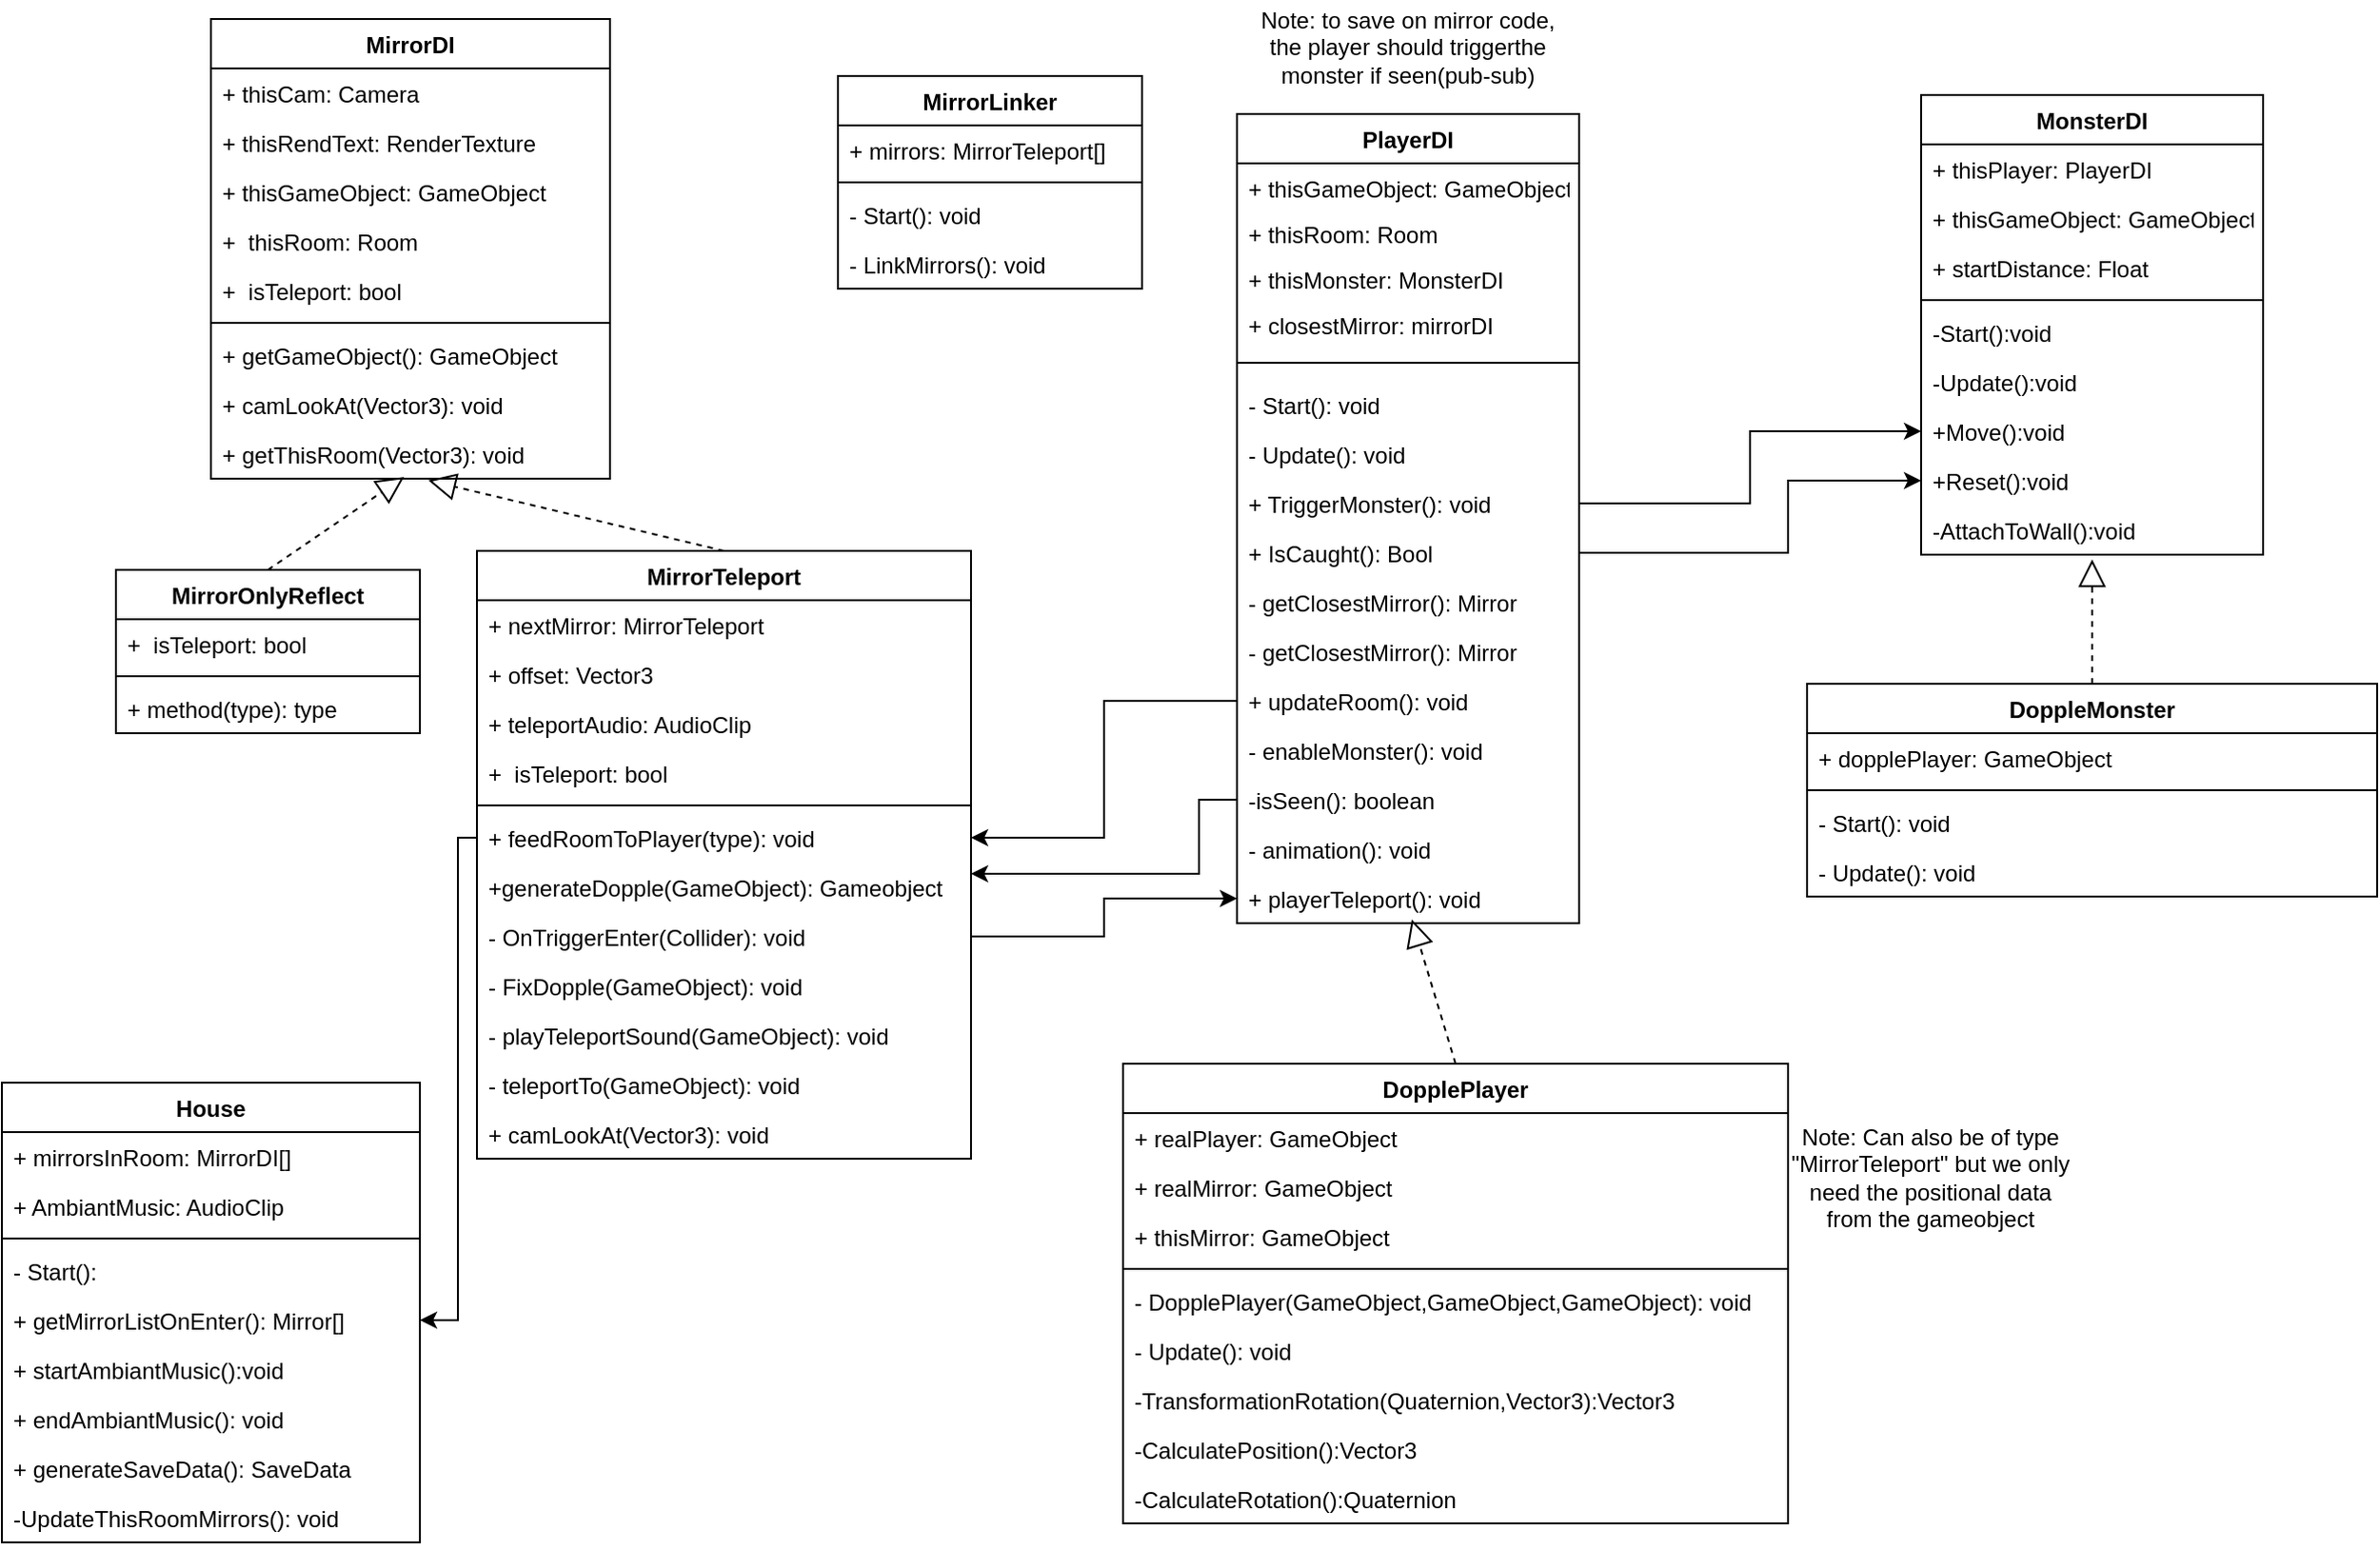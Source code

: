 <mxfile version="14.3.0" type="device"><diagram id="nJ942SDhwnBHYJwwD86z" name="Page-1"><mxGraphModel dx="1635" dy="913" grid="1" gridSize="10" guides="1" tooltips="1" connect="1" arrows="1" fold="1" page="1" pageScale="1" pageWidth="850" pageHeight="1100" math="0" shadow="0"><root><mxCell id="0"/><mxCell id="1" parent="0"/><mxCell id="qLceM-JtMyrUhUIBYfwf-1" value="MirrorDI" style="swimlane;fontStyle=1;align=center;verticalAlign=top;childLayout=stackLayout;horizontal=1;startSize=26;horizontalStack=0;resizeParent=1;resizeParentMax=0;resizeLast=0;collapsible=1;marginBottom=0;" parent="1" vertex="1"><mxGeometry x="150" y="230" width="210" height="242" as="geometry"/></mxCell><mxCell id="qLceM-JtMyrUhUIBYfwf-24" value="+ thisCam: Camera&#10;" style="text;strokeColor=none;fillColor=none;align=left;verticalAlign=top;spacingLeft=4;spacingRight=4;overflow=hidden;rotatable=0;points=[[0,0.5],[1,0.5]];portConstraint=eastwest;" parent="qLceM-JtMyrUhUIBYfwf-1" vertex="1"><mxGeometry y="26" width="210" height="26" as="geometry"/></mxCell><mxCell id="qLceM-JtMyrUhUIBYfwf-25" value="+ thisRendText: RenderTexture&#10;&#10;" style="text;strokeColor=none;fillColor=none;align=left;verticalAlign=top;spacingLeft=4;spacingRight=4;overflow=hidden;rotatable=0;points=[[0,0.5],[1,0.5]];portConstraint=eastwest;" parent="qLceM-JtMyrUhUIBYfwf-1" vertex="1"><mxGeometry y="52" width="210" height="26" as="geometry"/></mxCell><mxCell id="qLceM-JtMyrUhUIBYfwf-29" value="+ thisGameObject: GameObject&#10;&#10;" style="text;strokeColor=none;fillColor=none;align=left;verticalAlign=top;spacingLeft=4;spacingRight=4;overflow=hidden;rotatable=0;points=[[0,0.5],[1,0.5]];portConstraint=eastwest;" parent="qLceM-JtMyrUhUIBYfwf-1" vertex="1"><mxGeometry y="78" width="210" height="26" as="geometry"/></mxCell><mxCell id="qLceM-JtMyrUhUIBYfwf-97" value="+  thisRoom: Room&#10;&#10;" style="text;strokeColor=none;fillColor=none;align=left;verticalAlign=top;spacingLeft=4;spacingRight=4;overflow=hidden;rotatable=0;points=[[0,0.5],[1,0.5]];portConstraint=eastwest;" parent="qLceM-JtMyrUhUIBYfwf-1" vertex="1"><mxGeometry y="104" width="210" height="26" as="geometry"/></mxCell><mxCell id="qLceM-JtMyrUhUIBYfwf-149" value="+  isTeleport: bool&#10;&#10;" style="text;strokeColor=none;fillColor=none;align=left;verticalAlign=top;spacingLeft=4;spacingRight=4;overflow=hidden;rotatable=0;points=[[0,0.5],[1,0.5]];portConstraint=eastwest;" parent="qLceM-JtMyrUhUIBYfwf-1" vertex="1"><mxGeometry y="130" width="210" height="26" as="geometry"/></mxCell><mxCell id="qLceM-JtMyrUhUIBYfwf-3" value="" style="line;strokeWidth=1;fillColor=none;align=left;verticalAlign=middle;spacingTop=-1;spacingLeft=3;spacingRight=3;rotatable=0;labelPosition=right;points=[];portConstraint=eastwest;" parent="qLceM-JtMyrUhUIBYfwf-1" vertex="1"><mxGeometry y="156" width="210" height="8" as="geometry"/></mxCell><mxCell id="qLceM-JtMyrUhUIBYfwf-4" value="+ getGameObject(): GameObject" style="text;strokeColor=none;fillColor=none;align=left;verticalAlign=top;spacingLeft=4;spacingRight=4;overflow=hidden;rotatable=0;points=[[0,0.5],[1,0.5]];portConstraint=eastwest;" parent="qLceM-JtMyrUhUIBYfwf-1" vertex="1"><mxGeometry y="164" width="210" height="26" as="geometry"/></mxCell><mxCell id="qLceM-JtMyrUhUIBYfwf-33" value="+ camLookAt(Vector3): void" style="text;strokeColor=none;fillColor=none;align=left;verticalAlign=top;spacingLeft=4;spacingRight=4;overflow=hidden;rotatable=0;points=[[0,0.5],[1,0.5]];portConstraint=eastwest;" parent="qLceM-JtMyrUhUIBYfwf-1" vertex="1"><mxGeometry y="190" width="210" height="26" as="geometry"/></mxCell><mxCell id="qLceM-JtMyrUhUIBYfwf-54" value="+ getThisRoom(Vector3): void" style="text;strokeColor=none;fillColor=none;align=left;verticalAlign=top;spacingLeft=4;spacingRight=4;overflow=hidden;rotatable=0;points=[[0,0.5],[1,0.5]];portConstraint=eastwest;" parent="qLceM-JtMyrUhUIBYfwf-1" vertex="1"><mxGeometry y="216" width="210" height="26" as="geometry"/></mxCell><mxCell id="qLceM-JtMyrUhUIBYfwf-5" value="PlayerDI" style="swimlane;fontStyle=1;align=center;verticalAlign=top;childLayout=stackLayout;horizontal=1;startSize=26;horizontalStack=0;resizeParent=1;resizeParentMax=0;resizeLast=0;collapsible=1;marginBottom=0;" parent="1" vertex="1"><mxGeometry x="690" y="280" width="180" height="426" as="geometry"/></mxCell><mxCell id="qLceM-JtMyrUhUIBYfwf-22" value="+ thisGameObject: GameObject" style="text;strokeColor=none;fillColor=none;align=left;verticalAlign=top;spacingLeft=4;spacingRight=4;overflow=hidden;rotatable=0;points=[[0,0.5],[1,0.5]];portConstraint=eastwest;" parent="qLceM-JtMyrUhUIBYfwf-5" vertex="1"><mxGeometry y="26" width="180" height="24" as="geometry"/></mxCell><mxCell id="qLceM-JtMyrUhUIBYfwf-35" value="+ thisRoom: Room" style="text;strokeColor=none;fillColor=none;align=left;verticalAlign=top;spacingLeft=4;spacingRight=4;overflow=hidden;rotatable=0;points=[[0,0.5],[1,0.5]];portConstraint=eastwest;" parent="qLceM-JtMyrUhUIBYfwf-5" vertex="1"><mxGeometry y="50" width="180" height="24" as="geometry"/></mxCell><mxCell id="qLceM-JtMyrUhUIBYfwf-86" value="+ thisMonster: MonsterDI" style="text;strokeColor=none;fillColor=none;align=left;verticalAlign=top;spacingLeft=4;spacingRight=4;overflow=hidden;rotatable=0;points=[[0,0.5],[1,0.5]];portConstraint=eastwest;" parent="qLceM-JtMyrUhUIBYfwf-5" vertex="1"><mxGeometry y="74" width="180" height="24" as="geometry"/></mxCell><mxCell id="3SAi5THPLSk2lk0OwCvM-1" value="+ closestMirror: mirrorDI" style="text;strokeColor=none;fillColor=none;align=left;verticalAlign=top;spacingLeft=4;spacingRight=4;overflow=hidden;rotatable=0;points=[[0,0.5],[1,0.5]];portConstraint=eastwest;" vertex="1" parent="qLceM-JtMyrUhUIBYfwf-5"><mxGeometry y="98" width="180" height="24" as="geometry"/></mxCell><mxCell id="qLceM-JtMyrUhUIBYfwf-7" value="" style="line;strokeWidth=1;fillColor=none;align=left;verticalAlign=middle;spacingTop=-1;spacingLeft=3;spacingRight=3;rotatable=0;labelPosition=right;points=[];portConstraint=eastwest;" parent="qLceM-JtMyrUhUIBYfwf-5" vertex="1"><mxGeometry y="122" width="180" height="18" as="geometry"/></mxCell><mxCell id="qLceM-JtMyrUhUIBYfwf-45" value="- Start(): void" style="text;strokeColor=none;fillColor=none;align=left;verticalAlign=top;spacingLeft=4;spacingRight=4;overflow=hidden;rotatable=0;points=[[0,0.5],[1,0.5]];portConstraint=eastwest;" parent="qLceM-JtMyrUhUIBYfwf-5" vertex="1"><mxGeometry y="140" width="180" height="26" as="geometry"/></mxCell><mxCell id="qLceM-JtMyrUhUIBYfwf-44" value="- Update(): void" style="text;strokeColor=none;fillColor=none;align=left;verticalAlign=top;spacingLeft=4;spacingRight=4;overflow=hidden;rotatable=0;points=[[0,0.5],[1,0.5]];portConstraint=eastwest;" parent="qLceM-JtMyrUhUIBYfwf-5" vertex="1"><mxGeometry y="166" width="180" height="26" as="geometry"/></mxCell><mxCell id="qLceM-JtMyrUhUIBYfwf-8" value="+ TriggerMonster(): void" style="text;strokeColor=none;fillColor=none;align=left;verticalAlign=top;spacingLeft=4;spacingRight=4;overflow=hidden;rotatable=0;points=[[0,0.5],[1,0.5]];portConstraint=eastwest;" parent="qLceM-JtMyrUhUIBYfwf-5" vertex="1"><mxGeometry y="192" width="180" height="26" as="geometry"/></mxCell><mxCell id="qLceM-JtMyrUhUIBYfwf-127" value="+ IsCaught(): Bool" style="text;strokeColor=none;fillColor=none;align=left;verticalAlign=top;spacingLeft=4;spacingRight=4;overflow=hidden;rotatable=0;points=[[0,0.5],[1,0.5]];portConstraint=eastwest;" parent="qLceM-JtMyrUhUIBYfwf-5" vertex="1"><mxGeometry y="218" width="180" height="26" as="geometry"/></mxCell><mxCell id="qLceM-JtMyrUhUIBYfwf-28" value="- getClosestMirror(): Mirror" style="text;strokeColor=none;fillColor=none;align=left;verticalAlign=top;spacingLeft=4;spacingRight=4;overflow=hidden;rotatable=0;points=[[0,0.5],[1,0.5]];portConstraint=eastwest;" parent="qLceM-JtMyrUhUIBYfwf-5" vertex="1"><mxGeometry y="244" width="180" height="26" as="geometry"/></mxCell><mxCell id="qLceM-JtMyrUhUIBYfwf-34" value="- getClosestMirror(): Mirror" style="text;strokeColor=none;fillColor=none;align=left;verticalAlign=top;spacingLeft=4;spacingRight=4;overflow=hidden;rotatable=0;points=[[0,0.5],[1,0.5]];portConstraint=eastwest;" parent="qLceM-JtMyrUhUIBYfwf-5" vertex="1"><mxGeometry y="270" width="180" height="26" as="geometry"/></mxCell><mxCell id="qLceM-JtMyrUhUIBYfwf-49" value="+ updateRoom(): void" style="text;strokeColor=none;fillColor=none;align=left;verticalAlign=top;spacingLeft=4;spacingRight=4;overflow=hidden;rotatable=0;points=[[0,0.5],[1,0.5]];portConstraint=eastwest;" parent="qLceM-JtMyrUhUIBYfwf-5" vertex="1"><mxGeometry y="296" width="180" height="26" as="geometry"/></mxCell><mxCell id="qLceM-JtMyrUhUIBYfwf-119" value="- enableMonster(): void" style="text;strokeColor=none;fillColor=none;align=left;verticalAlign=top;spacingLeft=4;spacingRight=4;overflow=hidden;rotatable=0;points=[[0,0.5],[1,0.5]];portConstraint=eastwest;" parent="qLceM-JtMyrUhUIBYfwf-5" vertex="1"><mxGeometry y="322" width="180" height="26" as="geometry"/></mxCell><mxCell id="qLceM-JtMyrUhUIBYfwf-9" value="-isSeen(): boolean" style="text;strokeColor=none;fillColor=none;align=left;verticalAlign=top;spacingLeft=4;spacingRight=4;overflow=hidden;rotatable=0;points=[[0,0.5],[1,0.5]];portConstraint=eastwest;" parent="qLceM-JtMyrUhUIBYfwf-5" vertex="1"><mxGeometry y="348" width="180" height="26" as="geometry"/></mxCell><mxCell id="qLceM-JtMyrUhUIBYfwf-120" value="- animation(): void" style="text;strokeColor=none;fillColor=none;align=left;verticalAlign=top;spacingLeft=4;spacingRight=4;overflow=hidden;rotatable=0;points=[[0,0.5],[1,0.5]];portConstraint=eastwest;" parent="qLceM-JtMyrUhUIBYfwf-5" vertex="1"><mxGeometry y="374" width="180" height="26" as="geometry"/></mxCell><mxCell id="qLceM-JtMyrUhUIBYfwf-153" value="+ playerTeleport(): void" style="text;strokeColor=none;fillColor=none;align=left;verticalAlign=top;spacingLeft=4;spacingRight=4;overflow=hidden;rotatable=0;points=[[0,0.5],[1,0.5]];portConstraint=eastwest;" parent="qLceM-JtMyrUhUIBYfwf-5" vertex="1"><mxGeometry y="400" width="180" height="26" as="geometry"/></mxCell><mxCell id="qLceM-JtMyrUhUIBYfwf-27" value="Note: to save on mirror code, the player should triggerthe monster if seen(pub-sub)" style="text;html=1;strokeColor=none;fillColor=none;align=center;verticalAlign=middle;whiteSpace=wrap;rounded=0;" parent="1" vertex="1"><mxGeometry x="695" y="220" width="170" height="50" as="geometry"/></mxCell><mxCell id="qLceM-JtMyrUhUIBYfwf-36" value="House" style="swimlane;fontStyle=1;align=center;verticalAlign=top;childLayout=stackLayout;horizontal=1;startSize=26;horizontalStack=0;resizeParent=1;resizeParentMax=0;resizeLast=0;collapsible=1;marginBottom=0;" parent="1" vertex="1"><mxGeometry x="40" y="790" width="220" height="242" as="geometry"/></mxCell><mxCell id="qLceM-JtMyrUhUIBYfwf-37" value="+ mirrorsInRoom: MirrorDI[]" style="text;strokeColor=none;fillColor=none;align=left;verticalAlign=top;spacingLeft=4;spacingRight=4;overflow=hidden;rotatable=0;points=[[0,0.5],[1,0.5]];portConstraint=eastwest;" parent="qLceM-JtMyrUhUIBYfwf-36" vertex="1"><mxGeometry y="26" width="220" height="26" as="geometry"/></mxCell><mxCell id="qLceM-JtMyrUhUIBYfwf-50" value="+ AmbiantMusic: AudioClip" style="text;strokeColor=none;fillColor=none;align=left;verticalAlign=top;spacingLeft=4;spacingRight=4;overflow=hidden;rotatable=0;points=[[0,0.5],[1,0.5]];portConstraint=eastwest;" parent="qLceM-JtMyrUhUIBYfwf-36" vertex="1"><mxGeometry y="52" width="220" height="26" as="geometry"/></mxCell><mxCell id="qLceM-JtMyrUhUIBYfwf-38" value="" style="line;strokeWidth=1;fillColor=none;align=left;verticalAlign=middle;spacingTop=-1;spacingLeft=3;spacingRight=3;rotatable=0;labelPosition=right;points=[];portConstraint=eastwest;" parent="qLceM-JtMyrUhUIBYfwf-36" vertex="1"><mxGeometry y="78" width="220" height="8" as="geometry"/></mxCell><mxCell id="qLceM-JtMyrUhUIBYfwf-39" value="- Start(): " style="text;strokeColor=none;fillColor=none;align=left;verticalAlign=top;spacingLeft=4;spacingRight=4;overflow=hidden;rotatable=0;points=[[0,0.5],[1,0.5]];portConstraint=eastwest;" parent="qLceM-JtMyrUhUIBYfwf-36" vertex="1"><mxGeometry y="86" width="220" height="26" as="geometry"/></mxCell><mxCell id="qLceM-JtMyrUhUIBYfwf-99" value="+ getMirrorListOnEnter(): Mirror[]" style="text;strokeColor=none;fillColor=none;align=left;verticalAlign=top;spacingLeft=4;spacingRight=4;overflow=hidden;rotatable=0;points=[[0,0.5],[1,0.5]];portConstraint=eastwest;" parent="qLceM-JtMyrUhUIBYfwf-36" vertex="1"><mxGeometry y="112" width="220" height="26" as="geometry"/></mxCell><mxCell id="qLceM-JtMyrUhUIBYfwf-51" value="+ startAmbiantMusic():void" style="text;strokeColor=none;fillColor=none;align=left;verticalAlign=top;spacingLeft=4;spacingRight=4;overflow=hidden;rotatable=0;points=[[0,0.5],[1,0.5]];portConstraint=eastwest;" parent="qLceM-JtMyrUhUIBYfwf-36" vertex="1"><mxGeometry y="138" width="220" height="26" as="geometry"/></mxCell><mxCell id="qLceM-JtMyrUhUIBYfwf-52" value="+ endAmbiantMusic(): void&#10;" style="text;strokeColor=none;fillColor=none;align=left;verticalAlign=top;spacingLeft=4;spacingRight=4;overflow=hidden;rotatable=0;points=[[0,0.5],[1,0.5]];portConstraint=eastwest;" parent="qLceM-JtMyrUhUIBYfwf-36" vertex="1"><mxGeometry y="164" width="220" height="26" as="geometry"/></mxCell><mxCell id="qLceM-JtMyrUhUIBYfwf-63" value="+ generateSaveData(): SaveData&#10;" style="text;strokeColor=none;fillColor=none;align=left;verticalAlign=top;spacingLeft=4;spacingRight=4;overflow=hidden;rotatable=0;points=[[0,0.5],[1,0.5]];portConstraint=eastwest;" parent="qLceM-JtMyrUhUIBYfwf-36" vertex="1"><mxGeometry y="190" width="220" height="26" as="geometry"/></mxCell><mxCell id="qLceM-JtMyrUhUIBYfwf-98" value="-UpdateThisRoomMirrors(): void&#10;" style="text;strokeColor=none;fillColor=none;align=left;verticalAlign=top;spacingLeft=4;spacingRight=4;overflow=hidden;rotatable=0;points=[[0,0.5],[1,0.5]];portConstraint=eastwest;" parent="qLceM-JtMyrUhUIBYfwf-36" vertex="1"><mxGeometry y="216" width="220" height="26" as="geometry"/></mxCell><mxCell id="qLceM-JtMyrUhUIBYfwf-40" value="MirrorTeleport" style="swimlane;fontStyle=1;align=center;verticalAlign=top;childLayout=stackLayout;horizontal=1;startSize=26;horizontalStack=0;resizeParent=1;resizeParentMax=0;resizeLast=0;collapsible=1;marginBottom=0;" parent="1" vertex="1"><mxGeometry x="290" y="510" width="260" height="320" as="geometry"/></mxCell><mxCell id="qLceM-JtMyrUhUIBYfwf-48" value="+ nextMirror: MirrorTeleport" style="text;strokeColor=none;fillColor=none;align=left;verticalAlign=top;spacingLeft=4;spacingRight=4;overflow=hidden;rotatable=0;points=[[0,0.5],[1,0.5]];portConstraint=eastwest;" parent="qLceM-JtMyrUhUIBYfwf-40" vertex="1"><mxGeometry y="26" width="260" height="26" as="geometry"/></mxCell><mxCell id="qLceM-JtMyrUhUIBYfwf-41" value="+ offset: Vector3" style="text;strokeColor=none;fillColor=none;align=left;verticalAlign=top;spacingLeft=4;spacingRight=4;overflow=hidden;rotatable=0;points=[[0,0.5],[1,0.5]];portConstraint=eastwest;" parent="qLceM-JtMyrUhUIBYfwf-40" vertex="1"><mxGeometry y="52" width="260" height="26" as="geometry"/></mxCell><mxCell id="qLceM-JtMyrUhUIBYfwf-53" value="+ teleportAudio: AudioClip" style="text;strokeColor=none;fillColor=none;align=left;verticalAlign=top;spacingLeft=4;spacingRight=4;overflow=hidden;rotatable=0;points=[[0,0.5],[1,0.5]];portConstraint=eastwest;" parent="qLceM-JtMyrUhUIBYfwf-40" vertex="1"><mxGeometry y="78" width="260" height="26" as="geometry"/></mxCell><mxCell id="3SAi5THPLSk2lk0OwCvM-2" value="+  isTeleport: bool&#10;" style="text;strokeColor=none;fillColor=none;align=left;verticalAlign=top;spacingLeft=4;spacingRight=4;overflow=hidden;rotatable=0;points=[[0,0.5],[1,0.5]];portConstraint=eastwest;" vertex="1" parent="qLceM-JtMyrUhUIBYfwf-40"><mxGeometry y="104" width="260" height="26" as="geometry"/></mxCell><mxCell id="qLceM-JtMyrUhUIBYfwf-42" value="" style="line;strokeWidth=1;fillColor=none;align=left;verticalAlign=middle;spacingTop=-1;spacingLeft=3;spacingRight=3;rotatable=0;labelPosition=right;points=[];portConstraint=eastwest;" parent="qLceM-JtMyrUhUIBYfwf-40" vertex="1"><mxGeometry y="130" width="260" height="8" as="geometry"/></mxCell><mxCell id="qLceM-JtMyrUhUIBYfwf-43" value="+ feedRoomToPlayer(type): void" style="text;strokeColor=none;fillColor=none;align=left;verticalAlign=top;spacingLeft=4;spacingRight=4;overflow=hidden;rotatable=0;points=[[0,0.5],[1,0.5]];portConstraint=eastwest;" parent="qLceM-JtMyrUhUIBYfwf-40" vertex="1"><mxGeometry y="138" width="260" height="26" as="geometry"/></mxCell><mxCell id="qLceM-JtMyrUhUIBYfwf-61" value="+generateDopple(GameObject): Gameobject" style="text;strokeColor=none;fillColor=none;align=left;verticalAlign=top;spacingLeft=4;spacingRight=4;overflow=hidden;rotatable=0;points=[[0,0.5],[1,0.5]];portConstraint=eastwest;" parent="qLceM-JtMyrUhUIBYfwf-40" vertex="1"><mxGeometry y="164" width="260" height="26" as="geometry"/></mxCell><mxCell id="qLceM-JtMyrUhUIBYfwf-46" value="- OnTriggerEnter(Collider): void" style="text;strokeColor=none;fillColor=none;align=left;verticalAlign=top;spacingLeft=4;spacingRight=4;overflow=hidden;rotatable=0;points=[[0,0.5],[1,0.5]];portConstraint=eastwest;" parent="qLceM-JtMyrUhUIBYfwf-40" vertex="1"><mxGeometry y="190" width="260" height="26" as="geometry"/></mxCell><mxCell id="qLceM-JtMyrUhUIBYfwf-62" value="- FixDopple(GameObject): void" style="text;strokeColor=none;fillColor=none;align=left;verticalAlign=top;spacingLeft=4;spacingRight=4;overflow=hidden;rotatable=0;points=[[0,0.5],[1,0.5]];portConstraint=eastwest;" parent="qLceM-JtMyrUhUIBYfwf-40" vertex="1"><mxGeometry y="216" width="260" height="26" as="geometry"/></mxCell><mxCell id="qLceM-JtMyrUhUIBYfwf-140" value="- playTeleportSound(GameObject): void" style="text;strokeColor=none;fillColor=none;align=left;verticalAlign=top;spacingLeft=4;spacingRight=4;overflow=hidden;rotatable=0;points=[[0,0.5],[1,0.5]];portConstraint=eastwest;" parent="qLceM-JtMyrUhUIBYfwf-40" vertex="1"><mxGeometry y="242" width="260" height="26" as="geometry"/></mxCell><mxCell id="qLceM-JtMyrUhUIBYfwf-152" value="- teleportTo(GameObject): void" style="text;strokeColor=none;fillColor=none;align=left;verticalAlign=top;spacingLeft=4;spacingRight=4;overflow=hidden;rotatable=0;points=[[0,0.5],[1,0.5]];portConstraint=eastwest;" parent="qLceM-JtMyrUhUIBYfwf-40" vertex="1"><mxGeometry y="268" width="260" height="26" as="geometry"/></mxCell><mxCell id="3SAi5THPLSk2lk0OwCvM-4" value="+ camLookAt(Vector3): void" style="text;strokeColor=none;fillColor=none;align=left;verticalAlign=top;spacingLeft=4;spacingRight=4;overflow=hidden;rotatable=0;points=[[0,0.5],[1,0.5]];portConstraint=eastwest;" vertex="1" parent="qLceM-JtMyrUhUIBYfwf-40"><mxGeometry y="294" width="260" height="26" as="geometry"/></mxCell><mxCell id="qLceM-JtMyrUhUIBYfwf-67" value="DoppleMonster" style="swimlane;fontStyle=1;align=center;verticalAlign=top;childLayout=stackLayout;horizontal=1;startSize=26;horizontalStack=0;resizeParent=1;resizeParentMax=0;resizeLast=0;collapsible=1;marginBottom=0;" parent="1" vertex="1"><mxGeometry x="990" y="580" width="300" height="112" as="geometry"/></mxCell><mxCell id="qLceM-JtMyrUhUIBYfwf-102" value="+ dopplePlayer: GameObject&#10;" style="text;strokeColor=none;fillColor=none;align=left;verticalAlign=top;spacingLeft=4;spacingRight=4;overflow=hidden;rotatable=0;points=[[0,0.5],[1,0.5]];portConstraint=eastwest;" parent="qLceM-JtMyrUhUIBYfwf-67" vertex="1"><mxGeometry y="26" width="300" height="26" as="geometry"/></mxCell><mxCell id="qLceM-JtMyrUhUIBYfwf-69" value="" style="line;strokeWidth=1;fillColor=none;align=left;verticalAlign=middle;spacingTop=-1;spacingLeft=3;spacingRight=3;rotatable=0;labelPosition=right;points=[];portConstraint=eastwest;" parent="qLceM-JtMyrUhUIBYfwf-67" vertex="1"><mxGeometry y="52" width="300" height="8" as="geometry"/></mxCell><mxCell id="qLceM-JtMyrUhUIBYfwf-70" value="- Start(): void" style="text;strokeColor=none;fillColor=none;align=left;verticalAlign=top;spacingLeft=4;spacingRight=4;overflow=hidden;rotatable=0;points=[[0,0.5],[1,0.5]];portConstraint=eastwest;" parent="qLceM-JtMyrUhUIBYfwf-67" vertex="1"><mxGeometry y="60" width="300" height="26" as="geometry"/></mxCell><mxCell id="qLceM-JtMyrUhUIBYfwf-83" value="- Update(): void" style="text;strokeColor=none;fillColor=none;align=left;verticalAlign=top;spacingLeft=4;spacingRight=4;overflow=hidden;rotatable=0;points=[[0,0.5],[1,0.5]];portConstraint=eastwest;" parent="qLceM-JtMyrUhUIBYfwf-67" vertex="1"><mxGeometry y="86" width="300" height="26" as="geometry"/></mxCell><mxCell id="qLceM-JtMyrUhUIBYfwf-77" value="MonsterDI" style="swimlane;fontStyle=1;align=center;verticalAlign=top;childLayout=stackLayout;horizontal=1;startSize=26;horizontalStack=0;resizeParent=1;resizeParentMax=0;resizeLast=0;collapsible=1;marginBottom=0;" parent="1" vertex="1"><mxGeometry x="1050" y="270" width="180" height="242" as="geometry"/></mxCell><mxCell id="qLceM-JtMyrUhUIBYfwf-78" value="+ thisPlayer: PlayerDI" style="text;strokeColor=none;fillColor=none;align=left;verticalAlign=top;spacingLeft=4;spacingRight=4;overflow=hidden;rotatable=0;points=[[0,0.5],[1,0.5]];portConstraint=eastwest;" parent="qLceM-JtMyrUhUIBYfwf-77" vertex="1"><mxGeometry y="26" width="180" height="26" as="geometry"/></mxCell><mxCell id="qLceM-JtMyrUhUIBYfwf-87" value="+ thisGameObject: GameObject" style="text;strokeColor=none;fillColor=none;align=left;verticalAlign=top;spacingLeft=4;spacingRight=4;overflow=hidden;rotatable=0;points=[[0,0.5],[1,0.5]];portConstraint=eastwest;" parent="qLceM-JtMyrUhUIBYfwf-77" vertex="1"><mxGeometry y="52" width="180" height="26" as="geometry"/></mxCell><mxCell id="qLceM-JtMyrUhUIBYfwf-123" value="+ startDistance: Float" style="text;strokeColor=none;fillColor=none;align=left;verticalAlign=top;spacingLeft=4;spacingRight=4;overflow=hidden;rotatable=0;points=[[0,0.5],[1,0.5]];portConstraint=eastwest;" parent="qLceM-JtMyrUhUIBYfwf-77" vertex="1"><mxGeometry y="78" width="180" height="26" as="geometry"/></mxCell><mxCell id="qLceM-JtMyrUhUIBYfwf-79" value="" style="line;strokeWidth=1;fillColor=none;align=left;verticalAlign=middle;spacingTop=-1;spacingLeft=3;spacingRight=3;rotatable=0;labelPosition=right;points=[];portConstraint=eastwest;" parent="qLceM-JtMyrUhUIBYfwf-77" vertex="1"><mxGeometry y="104" width="180" height="8" as="geometry"/></mxCell><mxCell id="qLceM-JtMyrUhUIBYfwf-80" value="-Start():void" style="text;strokeColor=none;fillColor=none;align=left;verticalAlign=top;spacingLeft=4;spacingRight=4;overflow=hidden;rotatable=0;points=[[0,0.5],[1,0.5]];portConstraint=eastwest;" parent="qLceM-JtMyrUhUIBYfwf-77" vertex="1"><mxGeometry y="112" width="180" height="26" as="geometry"/></mxCell><mxCell id="qLceM-JtMyrUhUIBYfwf-84" value="-Update():void" style="text;strokeColor=none;fillColor=none;align=left;verticalAlign=top;spacingLeft=4;spacingRight=4;overflow=hidden;rotatable=0;points=[[0,0.5],[1,0.5]];portConstraint=eastwest;" parent="qLceM-JtMyrUhUIBYfwf-77" vertex="1"><mxGeometry y="138" width="180" height="26" as="geometry"/></mxCell><mxCell id="qLceM-JtMyrUhUIBYfwf-82" value="+Move():void" style="text;strokeColor=none;fillColor=none;align=left;verticalAlign=top;spacingLeft=4;spacingRight=4;overflow=hidden;rotatable=0;points=[[0,0.5],[1,0.5]];portConstraint=eastwest;" parent="qLceM-JtMyrUhUIBYfwf-77" vertex="1"><mxGeometry y="164" width="180" height="26" as="geometry"/></mxCell><mxCell id="qLceM-JtMyrUhUIBYfwf-81" value="+Reset():void" style="text;strokeColor=none;fillColor=none;align=left;verticalAlign=top;spacingLeft=4;spacingRight=4;overflow=hidden;rotatable=0;points=[[0,0.5],[1,0.5]];portConstraint=eastwest;" parent="qLceM-JtMyrUhUIBYfwf-77" vertex="1"><mxGeometry y="190" width="180" height="26" as="geometry"/></mxCell><mxCell id="qLceM-JtMyrUhUIBYfwf-122" value="-AttachToWall():void" style="text;strokeColor=none;fillColor=none;align=left;verticalAlign=top;spacingLeft=4;spacingRight=4;overflow=hidden;rotatable=0;points=[[0,0.5],[1,0.5]];portConstraint=eastwest;" parent="qLceM-JtMyrUhUIBYfwf-77" vertex="1"><mxGeometry y="216" width="180" height="26" as="geometry"/></mxCell><mxCell id="qLceM-JtMyrUhUIBYfwf-88" value="MirrorOnlyReflect" style="swimlane;fontStyle=1;align=center;verticalAlign=top;childLayout=stackLayout;horizontal=1;startSize=26;horizontalStack=0;resizeParent=1;resizeParentMax=0;resizeLast=0;collapsible=1;marginBottom=0;" parent="1" vertex="1"><mxGeometry x="100" y="520" width="160" height="86" as="geometry"/></mxCell><mxCell id="qLceM-JtMyrUhUIBYfwf-89" value="+  isTeleport: bool&#10;" style="text;strokeColor=none;fillColor=none;align=left;verticalAlign=top;spacingLeft=4;spacingRight=4;overflow=hidden;rotatable=0;points=[[0,0.5],[1,0.5]];portConstraint=eastwest;" parent="qLceM-JtMyrUhUIBYfwf-88" vertex="1"><mxGeometry y="26" width="160" height="26" as="geometry"/></mxCell><mxCell id="qLceM-JtMyrUhUIBYfwf-90" value="" style="line;strokeWidth=1;fillColor=none;align=left;verticalAlign=middle;spacingTop=-1;spacingLeft=3;spacingRight=3;rotatable=0;labelPosition=right;points=[];portConstraint=eastwest;" parent="qLceM-JtMyrUhUIBYfwf-88" vertex="1"><mxGeometry y="52" width="160" height="8" as="geometry"/></mxCell><mxCell id="qLceM-JtMyrUhUIBYfwf-91" value="+ method(type): type" style="text;strokeColor=none;fillColor=none;align=left;verticalAlign=top;spacingLeft=4;spacingRight=4;overflow=hidden;rotatable=0;points=[[0,0.5],[1,0.5]];portConstraint=eastwest;" parent="qLceM-JtMyrUhUIBYfwf-88" vertex="1"><mxGeometry y="60" width="160" height="26" as="geometry"/></mxCell><mxCell id="qLceM-JtMyrUhUIBYfwf-93" value="" style="endArrow=block;dashed=1;endFill=0;endSize=12;html=1;exitX=0.5;exitY=0;exitDx=0;exitDy=0;entryX=0.484;entryY=0.965;entryDx=0;entryDy=0;entryPerimeter=0;" parent="1" source="qLceM-JtMyrUhUIBYfwf-88" target="qLceM-JtMyrUhUIBYfwf-54" edge="1"><mxGeometry width="160" relative="1" as="geometry"><mxPoint x="470" y="300" as="sourcePoint"/><mxPoint x="230" y="423" as="targetPoint"/></mxGeometry></mxCell><mxCell id="qLceM-JtMyrUhUIBYfwf-94" value="" style="endArrow=block;dashed=1;endFill=0;endSize=12;html=1;exitX=0.5;exitY=0;exitDx=0;exitDy=0;entryX=0.545;entryY=1.035;entryDx=0;entryDy=0;entryPerimeter=0;" parent="1" source="qLceM-JtMyrUhUIBYfwf-40" target="qLceM-JtMyrUhUIBYfwf-54" edge="1"><mxGeometry width="160" relative="1" as="geometry"><mxPoint x="410" y="480" as="sourcePoint"/><mxPoint x="270" y="480" as="targetPoint"/></mxGeometry></mxCell><mxCell id="qLceM-JtMyrUhUIBYfwf-95" value="" style="endArrow=block;dashed=1;endFill=0;endSize=12;html=1;exitX=0.5;exitY=0;exitDx=0;exitDy=0;entryX=0.5;entryY=1.095;entryDx=0;entryDy=0;entryPerimeter=0;" parent="1" source="qLceM-JtMyrUhUIBYfwf-67" target="qLceM-JtMyrUhUIBYfwf-122" edge="1"><mxGeometry width="160" relative="1" as="geometry"><mxPoint x="580" y="570" as="sourcePoint"/><mxPoint x="1130" y="490" as="targetPoint"/></mxGeometry></mxCell><mxCell id="qLceM-JtMyrUhUIBYfwf-103" value="DopplePlayer" style="swimlane;fontStyle=1;align=center;verticalAlign=top;childLayout=stackLayout;horizontal=1;startSize=26;horizontalStack=0;resizeParent=1;resizeParentMax=0;resizeLast=0;collapsible=1;marginBottom=0;" parent="1" vertex="1"><mxGeometry x="630" y="780" width="350" height="242" as="geometry"/></mxCell><mxCell id="qLceM-JtMyrUhUIBYfwf-144" value="+ realPlayer: GameObject&#10;" style="text;strokeColor=none;fillColor=none;align=left;verticalAlign=top;spacingLeft=4;spacingRight=4;overflow=hidden;rotatable=0;points=[[0,0.5],[1,0.5]];portConstraint=eastwest;" parent="qLceM-JtMyrUhUIBYfwf-103" vertex="1"><mxGeometry y="26" width="350" height="26" as="geometry"/></mxCell><mxCell id="qLceM-JtMyrUhUIBYfwf-104" value="+ realMirror: GameObject" style="text;strokeColor=none;fillColor=none;align=left;verticalAlign=top;spacingLeft=4;spacingRight=4;overflow=hidden;rotatable=0;points=[[0,0.5],[1,0.5]];portConstraint=eastwest;" parent="qLceM-JtMyrUhUIBYfwf-103" vertex="1"><mxGeometry y="52" width="350" height="26" as="geometry"/></mxCell><mxCell id="qLceM-JtMyrUhUIBYfwf-116" value="+ thisMirror: GameObject&#10;" style="text;strokeColor=none;fillColor=none;align=left;verticalAlign=top;spacingLeft=4;spacingRight=4;overflow=hidden;rotatable=0;points=[[0,0.5],[1,0.5]];portConstraint=eastwest;" parent="qLceM-JtMyrUhUIBYfwf-103" vertex="1"><mxGeometry y="78" width="350" height="26" as="geometry"/></mxCell><mxCell id="qLceM-JtMyrUhUIBYfwf-105" value="" style="line;strokeWidth=1;fillColor=none;align=left;verticalAlign=middle;spacingTop=-1;spacingLeft=3;spacingRight=3;rotatable=0;labelPosition=right;points=[];portConstraint=eastwest;" parent="qLceM-JtMyrUhUIBYfwf-103" vertex="1"><mxGeometry y="104" width="350" height="8" as="geometry"/></mxCell><mxCell id="qLceM-JtMyrUhUIBYfwf-106" value="- DopplePlayer(GameObject,GameObject,GameObject): void" style="text;strokeColor=none;fillColor=none;align=left;verticalAlign=top;spacingLeft=4;spacingRight=4;overflow=hidden;rotatable=0;points=[[0,0.5],[1,0.5]];portConstraint=eastwest;" parent="qLceM-JtMyrUhUIBYfwf-103" vertex="1"><mxGeometry y="112" width="350" height="26" as="geometry"/></mxCell><mxCell id="3SAi5THPLSk2lk0OwCvM-3" value="- Update(): void" style="text;strokeColor=none;fillColor=none;align=left;verticalAlign=top;spacingLeft=4;spacingRight=4;overflow=hidden;rotatable=0;points=[[0,0.5],[1,0.5]];portConstraint=eastwest;" vertex="1" parent="qLceM-JtMyrUhUIBYfwf-103"><mxGeometry y="138" width="350" height="26" as="geometry"/></mxCell><mxCell id="qLceM-JtMyrUhUIBYfwf-111" value="-TransformationRotation(Quaternion,Vector3):Vector3" style="text;strokeColor=none;fillColor=none;align=left;verticalAlign=top;spacingLeft=4;spacingRight=4;overflow=hidden;rotatable=0;points=[[0,0.5],[1,0.5]];portConstraint=eastwest;" parent="qLceM-JtMyrUhUIBYfwf-103" vertex="1"><mxGeometry y="164" width="350" height="26" as="geometry"/></mxCell><mxCell id="qLceM-JtMyrUhUIBYfwf-112" value="-CalculatePosition():Vector3" style="text;strokeColor=none;fillColor=none;align=left;verticalAlign=top;spacingLeft=4;spacingRight=4;overflow=hidden;rotatable=0;points=[[0,0.5],[1,0.5]];portConstraint=eastwest;" parent="qLceM-JtMyrUhUIBYfwf-103" vertex="1"><mxGeometry y="190" width="350" height="26" as="geometry"/></mxCell><mxCell id="qLceM-JtMyrUhUIBYfwf-113" value="-CalculateRotation():Quaternion" style="text;strokeColor=none;fillColor=none;align=left;verticalAlign=top;spacingLeft=4;spacingRight=4;overflow=hidden;rotatable=0;points=[[0,0.5],[1,0.5]];portConstraint=eastwest;" parent="qLceM-JtMyrUhUIBYfwf-103" vertex="1"><mxGeometry y="216" width="350" height="26" as="geometry"/></mxCell><mxCell id="qLceM-JtMyrUhUIBYfwf-121" value="" style="endArrow=block;dashed=1;endFill=0;endSize=12;html=1;exitX=0.5;exitY=0;exitDx=0;exitDy=0;entryX=0.511;entryY=0.923;entryDx=0;entryDy=0;entryPerimeter=0;" parent="1" source="qLceM-JtMyrUhUIBYfwf-103" target="qLceM-JtMyrUhUIBYfwf-153" edge="1"><mxGeometry width="160" relative="1" as="geometry"><mxPoint x="620" y="670" as="sourcePoint"/><mxPoint x="782" y="690" as="targetPoint"/></mxGeometry></mxCell><mxCell id="qLceM-JtMyrUhUIBYfwf-126" style="edgeStyle=orthogonalEdgeStyle;rounded=0;orthogonalLoop=1;jettySize=auto;html=1;exitX=1;exitY=0.5;exitDx=0;exitDy=0;" parent="1" source="qLceM-JtMyrUhUIBYfwf-8" target="qLceM-JtMyrUhUIBYfwf-82" edge="1"><mxGeometry relative="1" as="geometry"/></mxCell><mxCell id="qLceM-JtMyrUhUIBYfwf-129" style="edgeStyle=orthogonalEdgeStyle;rounded=0;orthogonalLoop=1;jettySize=auto;html=1;exitX=1;exitY=0.5;exitDx=0;exitDy=0;entryX=0;entryY=0.5;entryDx=0;entryDy=0;" parent="1" source="qLceM-JtMyrUhUIBYfwf-127" target="qLceM-JtMyrUhUIBYfwf-81" edge="1"><mxGeometry relative="1" as="geometry"><Array as="points"><mxPoint x="980" y="511"/><mxPoint x="980" y="473"/></Array></mxGeometry></mxCell><mxCell id="qLceM-JtMyrUhUIBYfwf-130" style="edgeStyle=orthogonalEdgeStyle;rounded=0;orthogonalLoop=1;jettySize=auto;html=1;exitX=0;exitY=0.5;exitDx=0;exitDy=0;entryX=1;entryY=0.5;entryDx=0;entryDy=0;" parent="1" source="qLceM-JtMyrUhUIBYfwf-49" edge="1" target="qLceM-JtMyrUhUIBYfwf-43"><mxGeometry relative="1" as="geometry"><mxPoint x="550" y="630" as="targetPoint"/><Array as="points"><mxPoint x="620" y="589"/><mxPoint x="620" y="661"/></Array></mxGeometry></mxCell><mxCell id="qLceM-JtMyrUhUIBYfwf-131" style="edgeStyle=orthogonalEdgeStyle;rounded=0;orthogonalLoop=1;jettySize=auto;html=1;exitX=0;exitY=0.5;exitDx=0;exitDy=0;entryX=1;entryY=0.5;entryDx=0;entryDy=0;" parent="1" source="qLceM-JtMyrUhUIBYfwf-43" target="qLceM-JtMyrUhUIBYfwf-99" edge="1"><mxGeometry relative="1" as="geometry"><mxPoint x="150" y="790" as="targetPoint"/><Array as="points"><mxPoint x="280" y="661"/><mxPoint x="280" y="915"/></Array></mxGeometry></mxCell><mxCell id="qLceM-JtMyrUhUIBYfwf-133" value="MirrorLinker" style="swimlane;fontStyle=1;align=center;verticalAlign=top;childLayout=stackLayout;horizontal=1;startSize=26;horizontalStack=0;resizeParent=1;resizeParentMax=0;resizeLast=0;collapsible=1;marginBottom=0;" parent="1" vertex="1"><mxGeometry x="480" y="260" width="160" height="112" as="geometry"/></mxCell><mxCell id="qLceM-JtMyrUhUIBYfwf-134" value="+ mirrors: MirrorTeleport[]" style="text;strokeColor=none;fillColor=none;align=left;verticalAlign=top;spacingLeft=4;spacingRight=4;overflow=hidden;rotatable=0;points=[[0,0.5],[1,0.5]];portConstraint=eastwest;" parent="qLceM-JtMyrUhUIBYfwf-133" vertex="1"><mxGeometry y="26" width="160" height="26" as="geometry"/></mxCell><mxCell id="qLceM-JtMyrUhUIBYfwf-135" value="" style="line;strokeWidth=1;fillColor=none;align=left;verticalAlign=middle;spacingTop=-1;spacingLeft=3;spacingRight=3;rotatable=0;labelPosition=right;points=[];portConstraint=eastwest;" parent="qLceM-JtMyrUhUIBYfwf-133" vertex="1"><mxGeometry y="52" width="160" height="8" as="geometry"/></mxCell><mxCell id="qLceM-JtMyrUhUIBYfwf-138" value="- Start(): void" style="text;strokeColor=none;fillColor=none;align=left;verticalAlign=top;spacingLeft=4;spacingRight=4;overflow=hidden;rotatable=0;points=[[0,0.5],[1,0.5]];portConstraint=eastwest;" parent="qLceM-JtMyrUhUIBYfwf-133" vertex="1"><mxGeometry y="60" width="160" height="26" as="geometry"/></mxCell><mxCell id="qLceM-JtMyrUhUIBYfwf-136" value="- LinkMirrors(): void" style="text;strokeColor=none;fillColor=none;align=left;verticalAlign=top;spacingLeft=4;spacingRight=4;overflow=hidden;rotatable=0;points=[[0,0.5],[1,0.5]];portConstraint=eastwest;" parent="qLceM-JtMyrUhUIBYfwf-133" vertex="1"><mxGeometry y="86" width="160" height="26" as="geometry"/></mxCell><mxCell id="qLceM-JtMyrUhUIBYfwf-143" value="Note: Can also be of type &quot;MirrorTeleport&quot; but we only need the positional data from the gameobject" style="text;html=1;strokeColor=none;fillColor=none;align=center;verticalAlign=middle;whiteSpace=wrap;rounded=0;" parent="1" vertex="1"><mxGeometry x="980" y="810" width="150" height="60" as="geometry"/></mxCell><mxCell id="qLceM-JtMyrUhUIBYfwf-147" style="edgeStyle=orthogonalEdgeStyle;rounded=0;orthogonalLoop=1;jettySize=auto;html=1;exitX=0;exitY=0.5;exitDx=0;exitDy=0;" parent="1" source="qLceM-JtMyrUhUIBYfwf-9" edge="1"><mxGeometry relative="1" as="geometry"><mxPoint x="550" y="680" as="targetPoint"/><Array as="points"><mxPoint x="670" y="641"/><mxPoint x="670" y="680"/></Array></mxGeometry></mxCell><mxCell id="qLceM-JtMyrUhUIBYfwf-154" style="edgeStyle=orthogonalEdgeStyle;rounded=0;orthogonalLoop=1;jettySize=auto;html=1;exitX=1;exitY=0.5;exitDx=0;exitDy=0;entryX=0;entryY=0.5;entryDx=0;entryDy=0;" parent="1" source="qLceM-JtMyrUhUIBYfwf-46" target="qLceM-JtMyrUhUIBYfwf-153" edge="1"><mxGeometry relative="1" as="geometry"/></mxCell></root></mxGraphModel></diagram></mxfile>